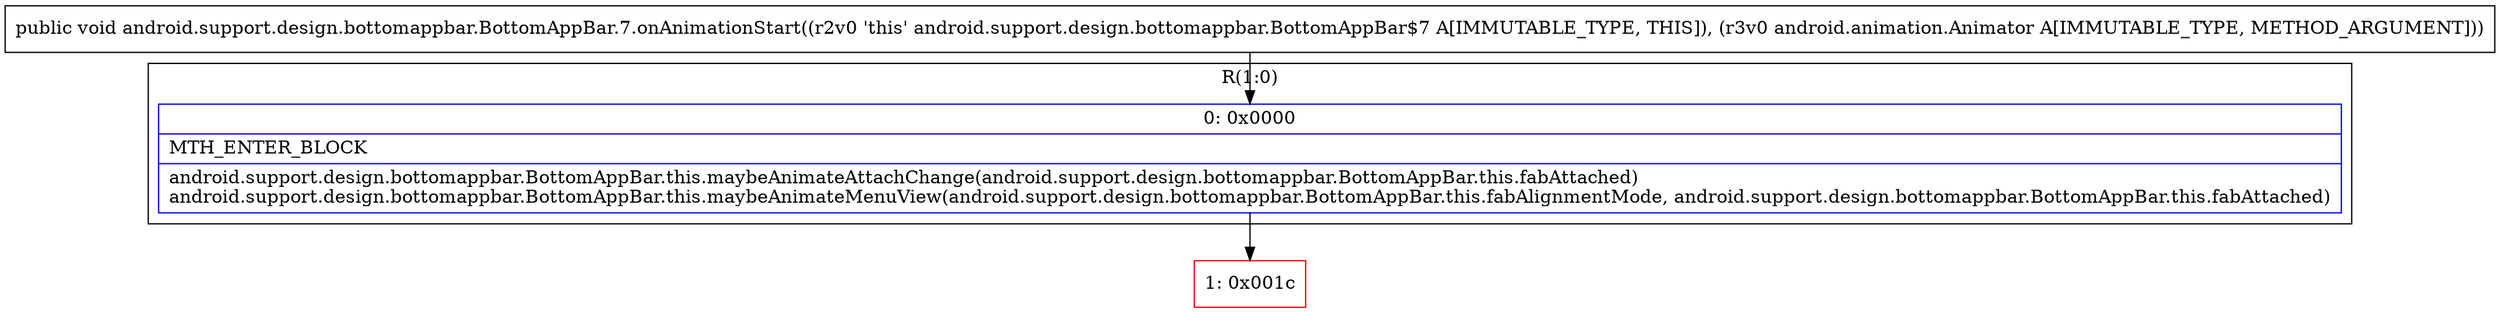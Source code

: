 digraph "CFG forandroid.support.design.bottomappbar.BottomAppBar.7.onAnimationStart(Landroid\/animation\/Animator;)V" {
subgraph cluster_Region_1873664552 {
label = "R(1:0)";
node [shape=record,color=blue];
Node_0 [shape=record,label="{0\:\ 0x0000|MTH_ENTER_BLOCK\l|android.support.design.bottomappbar.BottomAppBar.this.maybeAnimateAttachChange(android.support.design.bottomappbar.BottomAppBar.this.fabAttached)\landroid.support.design.bottomappbar.BottomAppBar.this.maybeAnimateMenuView(android.support.design.bottomappbar.BottomAppBar.this.fabAlignmentMode, android.support.design.bottomappbar.BottomAppBar.this.fabAttached)\l}"];
}
Node_1 [shape=record,color=red,label="{1\:\ 0x001c}"];
MethodNode[shape=record,label="{public void android.support.design.bottomappbar.BottomAppBar.7.onAnimationStart((r2v0 'this' android.support.design.bottomappbar.BottomAppBar$7 A[IMMUTABLE_TYPE, THIS]), (r3v0 android.animation.Animator A[IMMUTABLE_TYPE, METHOD_ARGUMENT])) }"];
MethodNode -> Node_0;
Node_0 -> Node_1;
}

